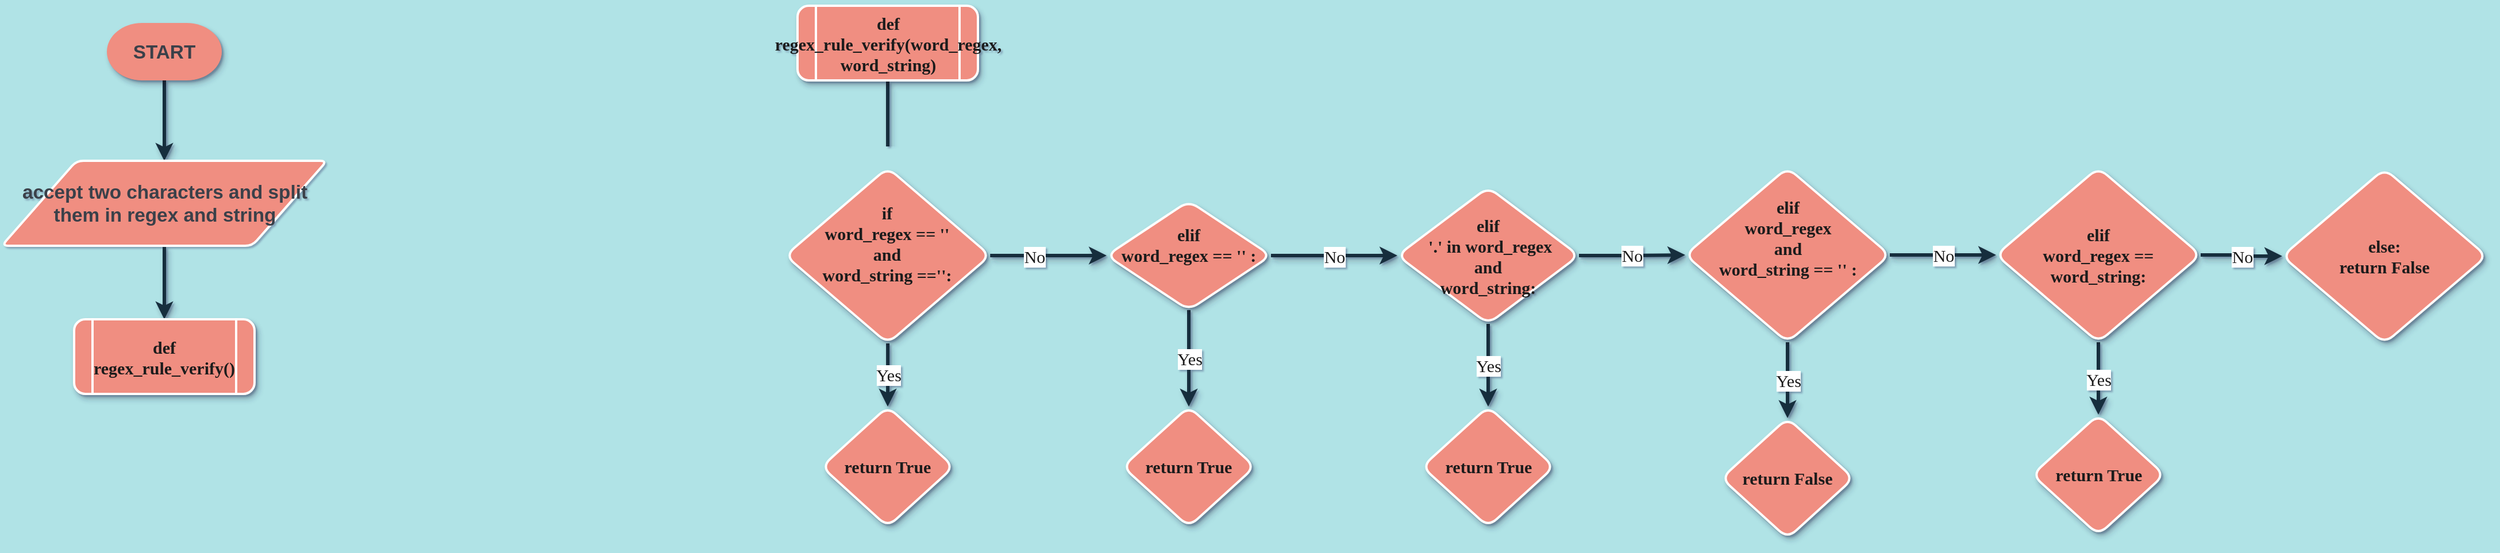 <mxfile version="17.4.0" type="github">
  <diagram id="9XTt0xOjLgQ8pnBmHHhN" name="Page-1">
    <mxGraphModel dx="1234" dy="659" grid="0" gridSize="10" guides="1" tooltips="1" connect="1" arrows="1" fold="1" page="0" pageScale="1" pageWidth="827" pageHeight="1169" background="#B0E3E6" math="0" shadow="1">
      <root>
        <mxCell id="0" />
        <mxCell id="1" parent="0" />
        <mxCell id="3tFZ02B-2_ZsjBoTqeaq-8" value="" style="edgeStyle=orthogonalEdgeStyle;curved=0;rounded=1;sketch=0;orthogonalLoop=1;jettySize=auto;html=1;fontColor=#1A1A1A;strokeColor=#182E3E;strokeWidth=3;shadow=1;" parent="1" source="3tFZ02B-2_ZsjBoTqeaq-6" target="3tFZ02B-2_ZsjBoTqeaq-7" edge="1">
          <mxGeometry relative="1" as="geometry" />
        </mxCell>
        <mxCell id="3tFZ02B-2_ZsjBoTqeaq-6" value="&lt;span data-lucid-type=&quot;application/vnd.lucid.text&quot; data-lucid-content=&quot;{&amp;#34;t&amp;#34;:&amp;#34;STOP&amp;#34;,&amp;#34;m&amp;#34;:[{&amp;#34;s&amp;#34;:0,&amp;#34;n&amp;#34;:&amp;#34;b&amp;#34;,&amp;#34;v&amp;#34;:true,&amp;#34;e&amp;#34;:4},{&amp;#34;s&amp;#34;:0,&amp;#34;n&amp;#34;:&amp;#34;c&amp;#34;,&amp;#34;v&amp;#34;:&amp;#34;3a414aff&amp;#34;,&amp;#34;e&amp;#34;:4},{&amp;#34;s&amp;#34;:0,&amp;#34;n&amp;#34;:&amp;#34;f&amp;#34;,&amp;#34;v&amp;#34;:&amp;#34;Orbitron&amp;#34;,&amp;#34;e&amp;#34;:4},{&amp;#34;s&amp;#34;:0,&amp;#34;n&amp;#34;:&amp;#34;fc&amp;#34;,&amp;#34;v&amp;#34;:&amp;#34;Bold&amp;#34;,&amp;#34;e&amp;#34;:4},{&amp;#34;s&amp;#34;:0,&amp;#34;n&amp;#34;:&amp;#34;fid&amp;#34;,&amp;#34;v&amp;#34;:1706,&amp;#34;e&amp;#34;:4},{&amp;#34;s&amp;#34;:0,&amp;#34;n&amp;#34;:&amp;#34;s&amp;#34;,&amp;#34;v&amp;#34;:22.222,&amp;#34;e&amp;#34;:4}]}&quot;&gt;&lt;span style=&quot;font-weight: bold ; color: #3a414a ; font-size: 16.667px&quot;&gt;START&lt;/span&gt;&lt;/span&gt;" style="strokeWidth=4;html=1;shape=mxgraph.flowchart.terminator;whiteSpace=wrap;fillColor=#F08E81;fontColor=#1A1A1A;strokeColor=none;shadow=1;sketch=0;rounded=0;" parent="1" vertex="1">
          <mxGeometry x="306" y="100.0" width="100" height="50" as="geometry" />
        </mxCell>
        <mxCell id="3tFZ02B-2_ZsjBoTqeaq-12" value="" style="edgeStyle=orthogonalEdgeStyle;shape=connector;curved=0;rounded=1;sketch=0;orthogonalLoop=1;jettySize=auto;html=1;shadow=1;labelBackgroundColor=default;fontFamily=Verdana;fontSize=15;fontColor=#1A1A1A;endArrow=classic;strokeColor=#182E3E;strokeWidth=3;" parent="1" source="3tFZ02B-2_ZsjBoTqeaq-7" target="3tFZ02B-2_ZsjBoTqeaq-11" edge="1">
          <mxGeometry relative="1" as="geometry" />
        </mxCell>
        <mxCell id="3tFZ02B-2_ZsjBoTqeaq-7" value="&lt;span data-lucid-type=&quot;application/vnd.lucid.text&quot; data-lucid-content=&quot;{&amp;#34;t&amp;#34;:&amp;#34;print(&#39;Hello {name}&#39;)&amp;#34;,&amp;#34;m&amp;#34;:[{&amp;#34;s&amp;#34;:0,&amp;#34;n&amp;#34;:&amp;#34;a&amp;#34;,&amp;#34;v&amp;#34;:&amp;#34;center&amp;#34;},{&amp;#34;s&amp;#34;:0,&amp;#34;n&amp;#34;:&amp;#34;f&amp;#34;,&amp;#34;v&amp;#34;:&amp;#34;Orbitron&amp;#34;,&amp;#34;e&amp;#34;:21},{&amp;#34;s&amp;#34;:0,&amp;#34;n&amp;#34;:&amp;#34;fc&amp;#34;,&amp;#34;v&amp;#34;:&amp;#34;Bold&amp;#34;,&amp;#34;e&amp;#34;:21},{&amp;#34;s&amp;#34;:0,&amp;#34;n&amp;#34;:&amp;#34;fid&amp;#34;,&amp;#34;v&amp;#34;:1706,&amp;#34;e&amp;#34;:21},{&amp;#34;s&amp;#34;:0,&amp;#34;n&amp;#34;:&amp;#34;b&amp;#34;,&amp;#34;v&amp;#34;:true,&amp;#34;e&amp;#34;:21},{&amp;#34;s&amp;#34;:0,&amp;#34;n&amp;#34;:&amp;#34;s&amp;#34;,&amp;#34;v&amp;#34;:22.222,&amp;#34;e&amp;#34;:21},{&amp;#34;s&amp;#34;:0,&amp;#34;n&amp;#34;:&amp;#34;c&amp;#34;,&amp;#34;v&amp;#34;:&amp;#34;3a414aff&amp;#34;,&amp;#34;e&amp;#34;:21}]}&quot;&gt;&lt;span style=&quot;font-weight: bold ; font-size: 16.667px ; color: rgb(58 , 65 , 74)&quot;&gt;accept two characters and split them in regex and string&lt;/span&gt;&lt;/span&gt;" style="shape=parallelogram;html=1;strokeWidth=2;perimeter=parallelogramPerimeter;whiteSpace=wrap;rounded=1;arcSize=12;size=0.23;labelBackgroundColor=none;labelBorderColor=none;comic=0;fontFamily=Helvetica;fontSize=12;fillColor=#F08E81;strokeColor=#FFFFFF;sketch=0;fontColor=#1A1A1A;" parent="1" vertex="1">
          <mxGeometry x="214.5" y="220" width="283" height="74" as="geometry" />
        </mxCell>
        <mxCell id="3tFZ02B-2_ZsjBoTqeaq-11" value="def&lt;br&gt;regex_rule_verify()" style="shape=process;whiteSpace=wrap;html=1;backgroundOutline=1;rounded=1;labelBackgroundColor=none;labelBorderColor=none;comic=0;sketch=0;fontFamily=Verdana;fontSize=15;fontColor=#1A1A1A;strokeColor=#FFFFFF;strokeWidth=2;fillColor=#F08E81;fontStyle=1;shadow=1;glass=0;" parent="1" vertex="1">
          <mxGeometry x="277.5" y="358" width="157" height="65" as="geometry" />
        </mxCell>
        <mxCell id="3tFZ02B-2_ZsjBoTqeaq-15" value="" style="edgeStyle=orthogonalEdgeStyle;shape=connector;curved=0;rounded=1;sketch=0;orthogonalLoop=1;jettySize=auto;html=1;shadow=1;labelBackgroundColor=default;fontFamily=Verdana;fontSize=15;fontColor=#1A1A1A;endArrow=classic;strokeColor=#182E3E;strokeWidth=3;" parent="1" source="3tFZ02B-2_ZsjBoTqeaq-13" target="3tFZ02B-2_ZsjBoTqeaq-14" edge="1">
          <mxGeometry relative="1" as="geometry" />
        </mxCell>
        <mxCell id="3tFZ02B-2_ZsjBoTqeaq-13" value="def&lt;br&gt;regex_rule_verify(word_regex, word_string)" style="shape=process;whiteSpace=wrap;html=1;backgroundOutline=1;rounded=1;labelBackgroundColor=none;labelBorderColor=none;comic=0;sketch=0;fontFamily=Verdana;fontSize=15;fontColor=#1A1A1A;strokeColor=#FFFFFF;strokeWidth=2;fillColor=#F08E81;fontStyle=1;shadow=1;glass=0;" parent="1" vertex="1">
          <mxGeometry x="907" y="85" width="157" height="65" as="geometry" />
        </mxCell>
        <mxCell id="3tFZ02B-2_ZsjBoTqeaq-18" value="" style="edgeStyle=orthogonalEdgeStyle;shape=connector;curved=0;rounded=1;sketch=0;orthogonalLoop=1;jettySize=auto;html=1;shadow=1;labelBackgroundColor=default;fontFamily=Verdana;fontSize=15;fontColor=#1A1A1A;endArrow=classic;strokeColor=#182E3E;strokeWidth=3;" parent="1" source="3tFZ02B-2_ZsjBoTqeaq-14" target="3tFZ02B-2_ZsjBoTqeaq-16" edge="1">
          <mxGeometry relative="1" as="geometry" />
        </mxCell>
        <mxCell id="3tFZ02B-2_ZsjBoTqeaq-19" value="No" style="edgeLabel;html=1;align=center;verticalAlign=middle;resizable=0;points=[];fontSize=15;fontFamily=Verdana;fontColor=#1A1A1A;" parent="3tFZ02B-2_ZsjBoTqeaq-18" vertex="1" connectable="0">
          <mxGeometry x="-0.25" y="-4" relative="1" as="geometry">
            <mxPoint y="-4" as="offset" />
          </mxGeometry>
        </mxCell>
        <mxCell id="8gkNs5DBX9q-93ClwI5_-7" value="Yes" style="edgeStyle=orthogonalEdgeStyle;shape=connector;curved=0;rounded=1;sketch=0;orthogonalLoop=1;jettySize=auto;html=1;shadow=1;labelBackgroundColor=default;fontFamily=Verdana;fontSize=15;fontColor=#1A1A1A;endArrow=classic;strokeColor=#182E3E;strokeWidth=3;" edge="1" parent="1" source="3tFZ02B-2_ZsjBoTqeaq-14" target="8gkNs5DBX9q-93ClwI5_-6">
          <mxGeometry relative="1" as="geometry" />
        </mxCell>
        <mxCell id="3tFZ02B-2_ZsjBoTqeaq-14" value="if&lt;br&gt;word_regex == &#39;&#39;&lt;br&gt;and&lt;br&gt;word_string ==&#39;&#39;:" style="rhombus;whiteSpace=wrap;html=1;fontSize=15;fontFamily=Verdana;fillColor=#F08E81;strokeColor=#FFFFFF;fontColor=#1A1A1A;rounded=1;labelBackgroundColor=none;labelBorderColor=none;comic=0;sketch=0;strokeWidth=2;fontStyle=1;shadow=1;glass=0;spacingTop=-21;" parent="1" vertex="1">
          <mxGeometry x="896.38" y="226" width="178.25" height="153" as="geometry" />
        </mxCell>
        <mxCell id="8gkNs5DBX9q-93ClwI5_-2" value="No" style="edgeStyle=orthogonalEdgeStyle;shape=connector;curved=0;rounded=1;sketch=0;orthogonalLoop=1;jettySize=auto;html=1;shadow=1;labelBackgroundColor=default;fontFamily=Verdana;fontSize=15;fontColor=#1A1A1A;endArrow=classic;strokeColor=#182E3E;strokeWidth=3;" edge="1" parent="1" source="3tFZ02B-2_ZsjBoTqeaq-16" target="3tFZ02B-2_ZsjBoTqeaq-23">
          <mxGeometry relative="1" as="geometry" />
        </mxCell>
        <mxCell id="8gkNs5DBX9q-93ClwI5_-4" value="Yes" style="edgeStyle=orthogonalEdgeStyle;shape=connector;curved=0;rounded=1;sketch=0;orthogonalLoop=1;jettySize=auto;html=1;shadow=1;labelBackgroundColor=default;fontFamily=Verdana;fontSize=15;fontColor=#1A1A1A;endArrow=classic;strokeColor=#182E3E;strokeWidth=3;" edge="1" parent="1" source="3tFZ02B-2_ZsjBoTqeaq-16" target="8gkNs5DBX9q-93ClwI5_-3">
          <mxGeometry relative="1" as="geometry" />
        </mxCell>
        <mxCell id="3tFZ02B-2_ZsjBoTqeaq-16" value="elif&lt;br&gt;word_regex == &#39;&#39;&amp;nbsp;:" style="rhombus;whiteSpace=wrap;html=1;fontSize=15;fontFamily=Verdana;fillColor=#F08E81;strokeColor=#FFFFFF;fontColor=#1A1A1A;rounded=1;labelBackgroundColor=none;labelBorderColor=none;comic=0;sketch=0;strokeWidth=2;fontStyle=1;shadow=1;glass=0;spacing=0;spacingBottom=19;" parent="1" vertex="1">
          <mxGeometry x="1176" y="255" width="143" height="95" as="geometry" />
        </mxCell>
        <mxCell id="8gkNs5DBX9q-93ClwI5_-9" value="Yes" style="edgeStyle=orthogonalEdgeStyle;shape=connector;curved=0;rounded=1;sketch=0;orthogonalLoop=1;jettySize=auto;html=1;shadow=1;labelBackgroundColor=default;fontFamily=Verdana;fontSize=15;fontColor=#1A1A1A;endArrow=classic;strokeColor=#182E3E;strokeWidth=3;entryX=0.5;entryY=0;entryDx=0;entryDy=0;" edge="1" parent="1" source="3tFZ02B-2_ZsjBoTqeaq-17" target="8gkNs5DBX9q-93ClwI5_-11">
          <mxGeometry relative="1" as="geometry">
            <mxPoint x="1774.1" y="438.085" as="targetPoint" />
          </mxGeometry>
        </mxCell>
        <mxCell id="8gkNs5DBX9q-93ClwI5_-14" value="No" style="edgeStyle=orthogonalEdgeStyle;shape=connector;curved=0;rounded=1;sketch=0;orthogonalLoop=1;jettySize=auto;html=1;shadow=1;labelBackgroundColor=default;fontFamily=Verdana;fontSize=15;fontColor=#1A1A1A;endArrow=classic;strokeColor=#182E3E;strokeWidth=3;" edge="1" parent="1" source="3tFZ02B-2_ZsjBoTqeaq-17" target="3tFZ02B-2_ZsjBoTqeaq-31">
          <mxGeometry relative="1" as="geometry" />
        </mxCell>
        <mxCell id="3tFZ02B-2_ZsjBoTqeaq-17" value="elif&lt;br&gt;word_regex&lt;br&gt;and&lt;br&gt;word_string == &#39;&#39; :" style="rhombus;whiteSpace=wrap;html=1;fontSize=15;fontFamily=Verdana;fillColor=#F08E81;strokeColor=#FFFFFF;fontColor=#1A1A1A;rounded=1;labelBackgroundColor=none;labelBorderColor=none;comic=0;sketch=0;strokeWidth=2;fontStyle=1;shadow=1;glass=0;spacing=0;spacingTop=-30;" parent="1" vertex="1">
          <mxGeometry x="1679.5" y="226" width="178" height="152" as="geometry" />
        </mxCell>
        <mxCell id="3tFZ02B-2_ZsjBoTqeaq-30" value="Yes" style="edgeStyle=orthogonalEdgeStyle;shape=connector;curved=0;rounded=1;sketch=0;orthogonalLoop=1;jettySize=auto;html=1;shadow=1;labelBackgroundColor=default;fontFamily=Verdana;fontSize=15;fontColor=#1A1A1A;endArrow=classic;strokeColor=#182E3E;strokeWidth=3;entryX=0.5;entryY=0;entryDx=0;entryDy=0;" parent="1" source="3tFZ02B-2_ZsjBoTqeaq-23" target="8gkNs5DBX9q-93ClwI5_-10" edge="1">
          <mxGeometry relative="1" as="geometry">
            <mxPoint x="1508" y="438" as="targetPoint" />
          </mxGeometry>
        </mxCell>
        <mxCell id="8gkNs5DBX9q-93ClwI5_-12" value="No" style="edgeStyle=orthogonalEdgeStyle;shape=connector;curved=0;rounded=1;sketch=0;orthogonalLoop=1;jettySize=auto;html=1;shadow=1;labelBackgroundColor=default;fontFamily=Verdana;fontSize=15;fontColor=#1A1A1A;endArrow=classic;strokeColor=#182E3E;strokeWidth=3;" edge="1" parent="1" source="3tFZ02B-2_ZsjBoTqeaq-23" target="3tFZ02B-2_ZsjBoTqeaq-17">
          <mxGeometry relative="1" as="geometry" />
        </mxCell>
        <mxCell id="3tFZ02B-2_ZsjBoTqeaq-23" value="elif&lt;br&gt;&amp;nbsp;&#39;.&#39; in word_regex &lt;br&gt;and &lt;br&gt;word_string:" style="rhombus;whiteSpace=wrap;html=1;fontSize=15;fontFamily=Verdana;fillColor=#F08E81;strokeColor=#FFFFFF;fontColor=#1A1A1A;rounded=1;labelBackgroundColor=none;labelBorderColor=none;comic=0;sketch=0;strokeWidth=2;fontStyle=1;shadow=1;glass=0;" parent="1" vertex="1">
          <mxGeometry x="1429" y="243" width="158" height="119" as="geometry" />
        </mxCell>
        <mxCell id="3tFZ02B-2_ZsjBoTqeaq-34" value="No" style="edgeStyle=orthogonalEdgeStyle;shape=connector;curved=0;rounded=1;sketch=0;orthogonalLoop=1;jettySize=auto;html=1;shadow=1;labelBackgroundColor=default;fontFamily=Verdana;fontSize=15;fontColor=#1A1A1A;endArrow=classic;strokeColor=#182E3E;strokeWidth=3;" parent="1" source="3tFZ02B-2_ZsjBoTqeaq-31" target="3tFZ02B-2_ZsjBoTqeaq-32" edge="1">
          <mxGeometry relative="1" as="geometry" />
        </mxCell>
        <mxCell id="8gkNs5DBX9q-93ClwI5_-15" value="Yes" style="edgeStyle=orthogonalEdgeStyle;shape=connector;curved=0;rounded=1;sketch=0;orthogonalLoop=1;jettySize=auto;html=1;shadow=1;labelBackgroundColor=default;fontFamily=Verdana;fontSize=15;fontColor=#1A1A1A;endArrow=classic;strokeColor=#182E3E;strokeWidth=3;" edge="1" parent="1" source="3tFZ02B-2_ZsjBoTqeaq-31" target="8gkNs5DBX9q-93ClwI5_-13">
          <mxGeometry relative="1" as="geometry" />
        </mxCell>
        <mxCell id="3tFZ02B-2_ZsjBoTqeaq-31" value="elif&lt;br&gt;word_regex == word_string:" style="rhombus;whiteSpace=wrap;html=1;fontSize=15;fontFamily=Verdana;fillColor=#F08E81;strokeColor=#FFFFFF;fontColor=#1A1A1A;rounded=1;labelBackgroundColor=none;labelBorderColor=none;comic=0;sketch=0;strokeWidth=2;fontStyle=1;shadow=1;glass=0;" parent="1" vertex="1">
          <mxGeometry x="1950" y="226" width="178" height="152" as="geometry" />
        </mxCell>
        <mxCell id="3tFZ02B-2_ZsjBoTqeaq-32" value="else:&lt;br&gt;return False" style="rhombus;whiteSpace=wrap;html=1;fontSize=15;fontFamily=Verdana;fillColor=#F08E81;strokeColor=#FFFFFF;fontColor=#1A1A1A;rounded=1;labelBackgroundColor=none;labelBorderColor=none;comic=0;sketch=0;strokeWidth=2;fontStyle=1;shadow=1;glass=0;" parent="1" vertex="1">
          <mxGeometry x="2199" y="227" width="178" height="152" as="geometry" />
        </mxCell>
        <mxCell id="8gkNs5DBX9q-93ClwI5_-3" value="return True" style="rhombus;whiteSpace=wrap;html=1;fontSize=15;fontFamily=Verdana;fillColor=#F08E81;strokeColor=#FFFFFF;fontColor=#1A1A1A;rounded=1;labelBackgroundColor=none;labelBorderColor=none;comic=0;sketch=0;strokeWidth=2;fontStyle=1;shadow=1;glass=0;" vertex="1" parent="1">
          <mxGeometry x="1190" y="434" width="115" height="104.75" as="geometry" />
        </mxCell>
        <mxCell id="8gkNs5DBX9q-93ClwI5_-6" value="return True" style="rhombus;whiteSpace=wrap;html=1;fontSize=15;fontFamily=Verdana;fillColor=#F08E81;strokeColor=#FFFFFF;fontColor=#1A1A1A;rounded=1;labelBackgroundColor=none;labelBorderColor=none;comic=0;sketch=0;strokeWidth=2;fontStyle=1;shadow=1;glass=0;" vertex="1" parent="1">
          <mxGeometry x="928" y="434" width="115" height="104.75" as="geometry" />
        </mxCell>
        <mxCell id="8gkNs5DBX9q-93ClwI5_-10" value="return True" style="rhombus;whiteSpace=wrap;html=1;fontSize=15;fontFamily=Verdana;fillColor=#F08E81;strokeColor=#FFFFFF;fontColor=#1A1A1A;rounded=1;labelBackgroundColor=none;labelBorderColor=none;comic=0;sketch=0;strokeWidth=2;fontStyle=1;shadow=1;glass=0;" vertex="1" parent="1">
          <mxGeometry x="1450.5" y="434" width="115" height="104.75" as="geometry" />
        </mxCell>
        <mxCell id="8gkNs5DBX9q-93ClwI5_-11" value="return False" style="rhombus;whiteSpace=wrap;html=1;fontSize=15;fontFamily=Verdana;fillColor=#F08E81;strokeColor=#FFFFFF;fontColor=#1A1A1A;rounded=1;labelBackgroundColor=none;labelBorderColor=none;comic=0;sketch=0;strokeWidth=2;fontStyle=1;shadow=1;glass=0;" vertex="1" parent="1">
          <mxGeometry x="1711" y="444" width="115" height="104.75" as="geometry" />
        </mxCell>
        <mxCell id="8gkNs5DBX9q-93ClwI5_-13" value="return True" style="rhombus;whiteSpace=wrap;html=1;fontSize=15;fontFamily=Verdana;fillColor=#F08E81;strokeColor=#FFFFFF;fontColor=#1A1A1A;rounded=1;labelBackgroundColor=none;labelBorderColor=none;comic=0;sketch=0;strokeWidth=2;fontStyle=1;shadow=1;glass=0;" vertex="1" parent="1">
          <mxGeometry x="1981.5" y="441" width="115" height="104.75" as="geometry" />
        </mxCell>
      </root>
    </mxGraphModel>
  </diagram>
</mxfile>
